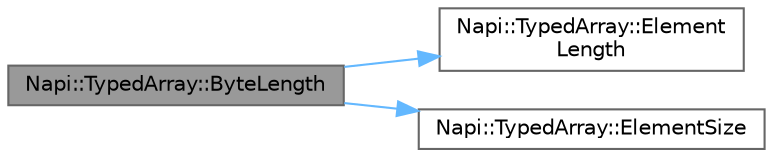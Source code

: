 digraph "Napi::TypedArray::ByteLength"
{
 // LATEX_PDF_SIZE
  bgcolor="transparent";
  edge [fontname=Helvetica,fontsize=10,labelfontname=Helvetica,labelfontsize=10];
  node [fontname=Helvetica,fontsize=10,shape=box,height=0.2,width=0.4];
  rankdir="LR";
  Node1 [id="Node000001",label="Napi::TypedArray::ByteLength",height=0.2,width=0.4,color="gray40", fillcolor="grey60", style="filled", fontcolor="black",tooltip="Gets the length of the array in bytes."];
  Node1 -> Node2 [id="edge1_Node000001_Node000002",color="steelblue1",style="solid",tooltip=" "];
  Node2 [id="Node000002",label="Napi::TypedArray::Element\lLength",height=0.2,width=0.4,color="grey40", fillcolor="white", style="filled",URL="$class_napi_1_1_typed_array.html#a235199bda862bf0f2d2a284bd2cb88b3",tooltip="Gets the number of elements in the array."];
  Node1 -> Node3 [id="edge2_Node000001_Node000003",color="steelblue1",style="solid",tooltip=" "];
  Node3 [id="Node000003",label="Napi::TypedArray::ElementSize",height=0.2,width=0.4,color="grey40", fillcolor="white", style="filled",URL="$class_napi_1_1_typed_array.html#a3ece697e75d1f598f63234f9c40a2a01",tooltip="Gets the size in bytes of one element in the array."];
}
